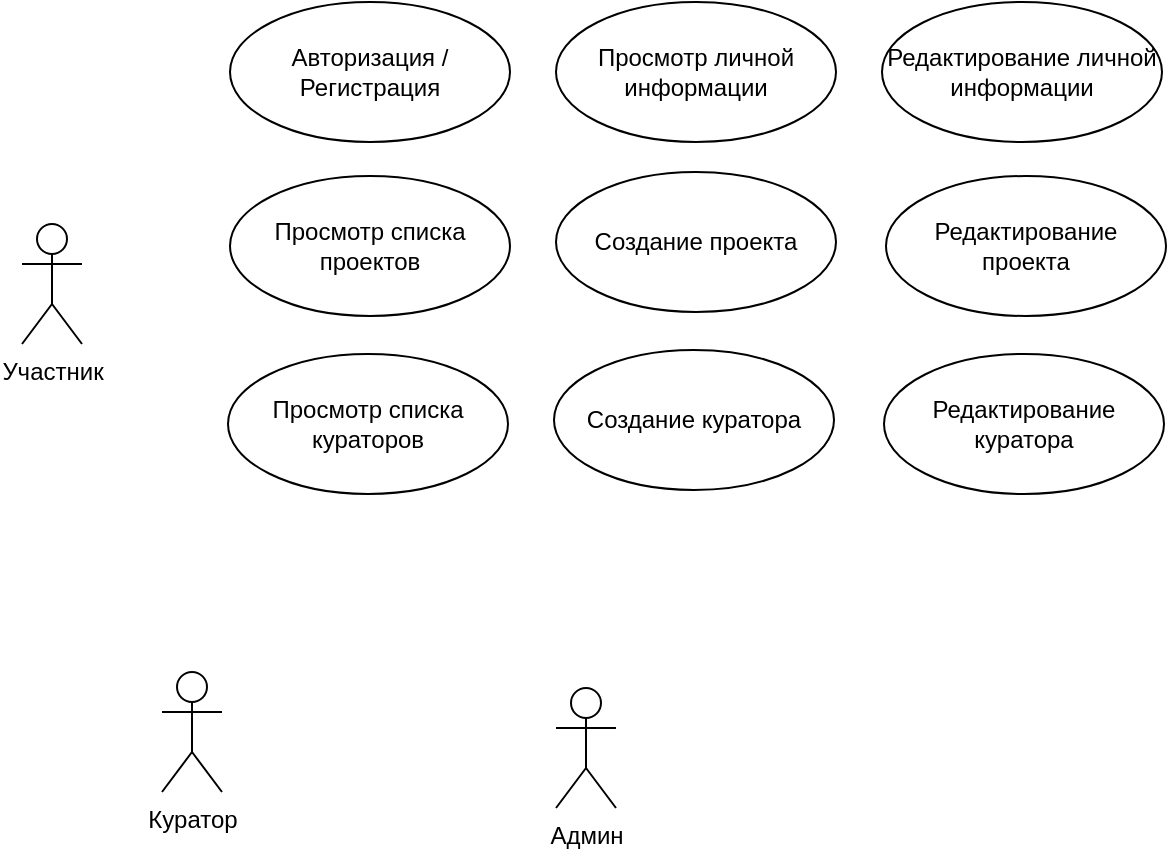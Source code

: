 <mxfile version="24.4.4" type="github">
  <diagram name="Страница — 1" id="JHyc7OgReh5onTn7h_LJ">
    <mxGraphModel dx="1050" dy="639" grid="0" gridSize="10" guides="1" tooltips="1" connect="1" arrows="1" fold="1" page="0" pageScale="1" pageWidth="827" pageHeight="1169" math="0" shadow="0">
      <root>
        <mxCell id="0" />
        <mxCell id="1" parent="0" />
        <mxCell id="fLU7Y0jLPDf_8JjJzR_N-1" value="Участник&lt;div&gt;&lt;br&gt;&lt;/div&gt;" style="shape=umlActor;verticalLabelPosition=bottom;verticalAlign=top;html=1;" vertex="1" parent="1">
          <mxGeometry x="65" y="191" width="30" height="60" as="geometry" />
        </mxCell>
        <mxCell id="fLU7Y0jLPDf_8JjJzR_N-5" value="Авторизация / Регистрация" style="ellipse;whiteSpace=wrap;html=1;" vertex="1" parent="1">
          <mxGeometry x="169" y="80" width="140" height="70" as="geometry" />
        </mxCell>
        <mxCell id="fLU7Y0jLPDf_8JjJzR_N-6" value="Просмотр личной информации" style="ellipse;whiteSpace=wrap;html=1;" vertex="1" parent="1">
          <mxGeometry x="332" y="80" width="140" height="70" as="geometry" />
        </mxCell>
        <mxCell id="fLU7Y0jLPDf_8JjJzR_N-7" value="Просмотр списка проектов" style="ellipse;whiteSpace=wrap;html=1;" vertex="1" parent="1">
          <mxGeometry x="169" y="167" width="140" height="70" as="geometry" />
        </mxCell>
        <mxCell id="fLU7Y0jLPDf_8JjJzR_N-8" value="Создание проекта" style="ellipse;whiteSpace=wrap;html=1;" vertex="1" parent="1">
          <mxGeometry x="332" y="165" width="140" height="70" as="geometry" />
        </mxCell>
        <mxCell id="fLU7Y0jLPDf_8JjJzR_N-9" value="Редактирование проекта" style="ellipse;whiteSpace=wrap;html=1;" vertex="1" parent="1">
          <mxGeometry x="497" y="167" width="140" height="70" as="geometry" />
        </mxCell>
        <mxCell id="fLU7Y0jLPDf_8JjJzR_N-10" value="Редактирование личной информации" style="ellipse;whiteSpace=wrap;html=1;" vertex="1" parent="1">
          <mxGeometry x="495" y="80" width="140" height="70" as="geometry" />
        </mxCell>
        <mxCell id="fLU7Y0jLPDf_8JjJzR_N-11" value="Просмотр списка кураторов" style="ellipse;whiteSpace=wrap;html=1;" vertex="1" parent="1">
          <mxGeometry x="168" y="256" width="140" height="70" as="geometry" />
        </mxCell>
        <mxCell id="fLU7Y0jLPDf_8JjJzR_N-12" value="Создание куратора" style="ellipse;whiteSpace=wrap;html=1;" vertex="1" parent="1">
          <mxGeometry x="331" y="254" width="140" height="70" as="geometry" />
        </mxCell>
        <mxCell id="fLU7Y0jLPDf_8JjJzR_N-13" value="Редактирование куратора" style="ellipse;whiteSpace=wrap;html=1;" vertex="1" parent="1">
          <mxGeometry x="496" y="256" width="140" height="70" as="geometry" />
        </mxCell>
        <mxCell id="fLU7Y0jLPDf_8JjJzR_N-14" value="&lt;div&gt;Куратор&lt;/div&gt;" style="shape=umlActor;verticalLabelPosition=bottom;verticalAlign=top;html=1;" vertex="1" parent="1">
          <mxGeometry x="135" y="415" width="30" height="60" as="geometry" />
        </mxCell>
        <mxCell id="fLU7Y0jLPDf_8JjJzR_N-15" value="&lt;div&gt;Админ&lt;/div&gt;" style="shape=umlActor;verticalLabelPosition=bottom;verticalAlign=top;html=1;" vertex="1" parent="1">
          <mxGeometry x="332" y="423" width="30" height="60" as="geometry" />
        </mxCell>
      </root>
    </mxGraphModel>
  </diagram>
</mxfile>
